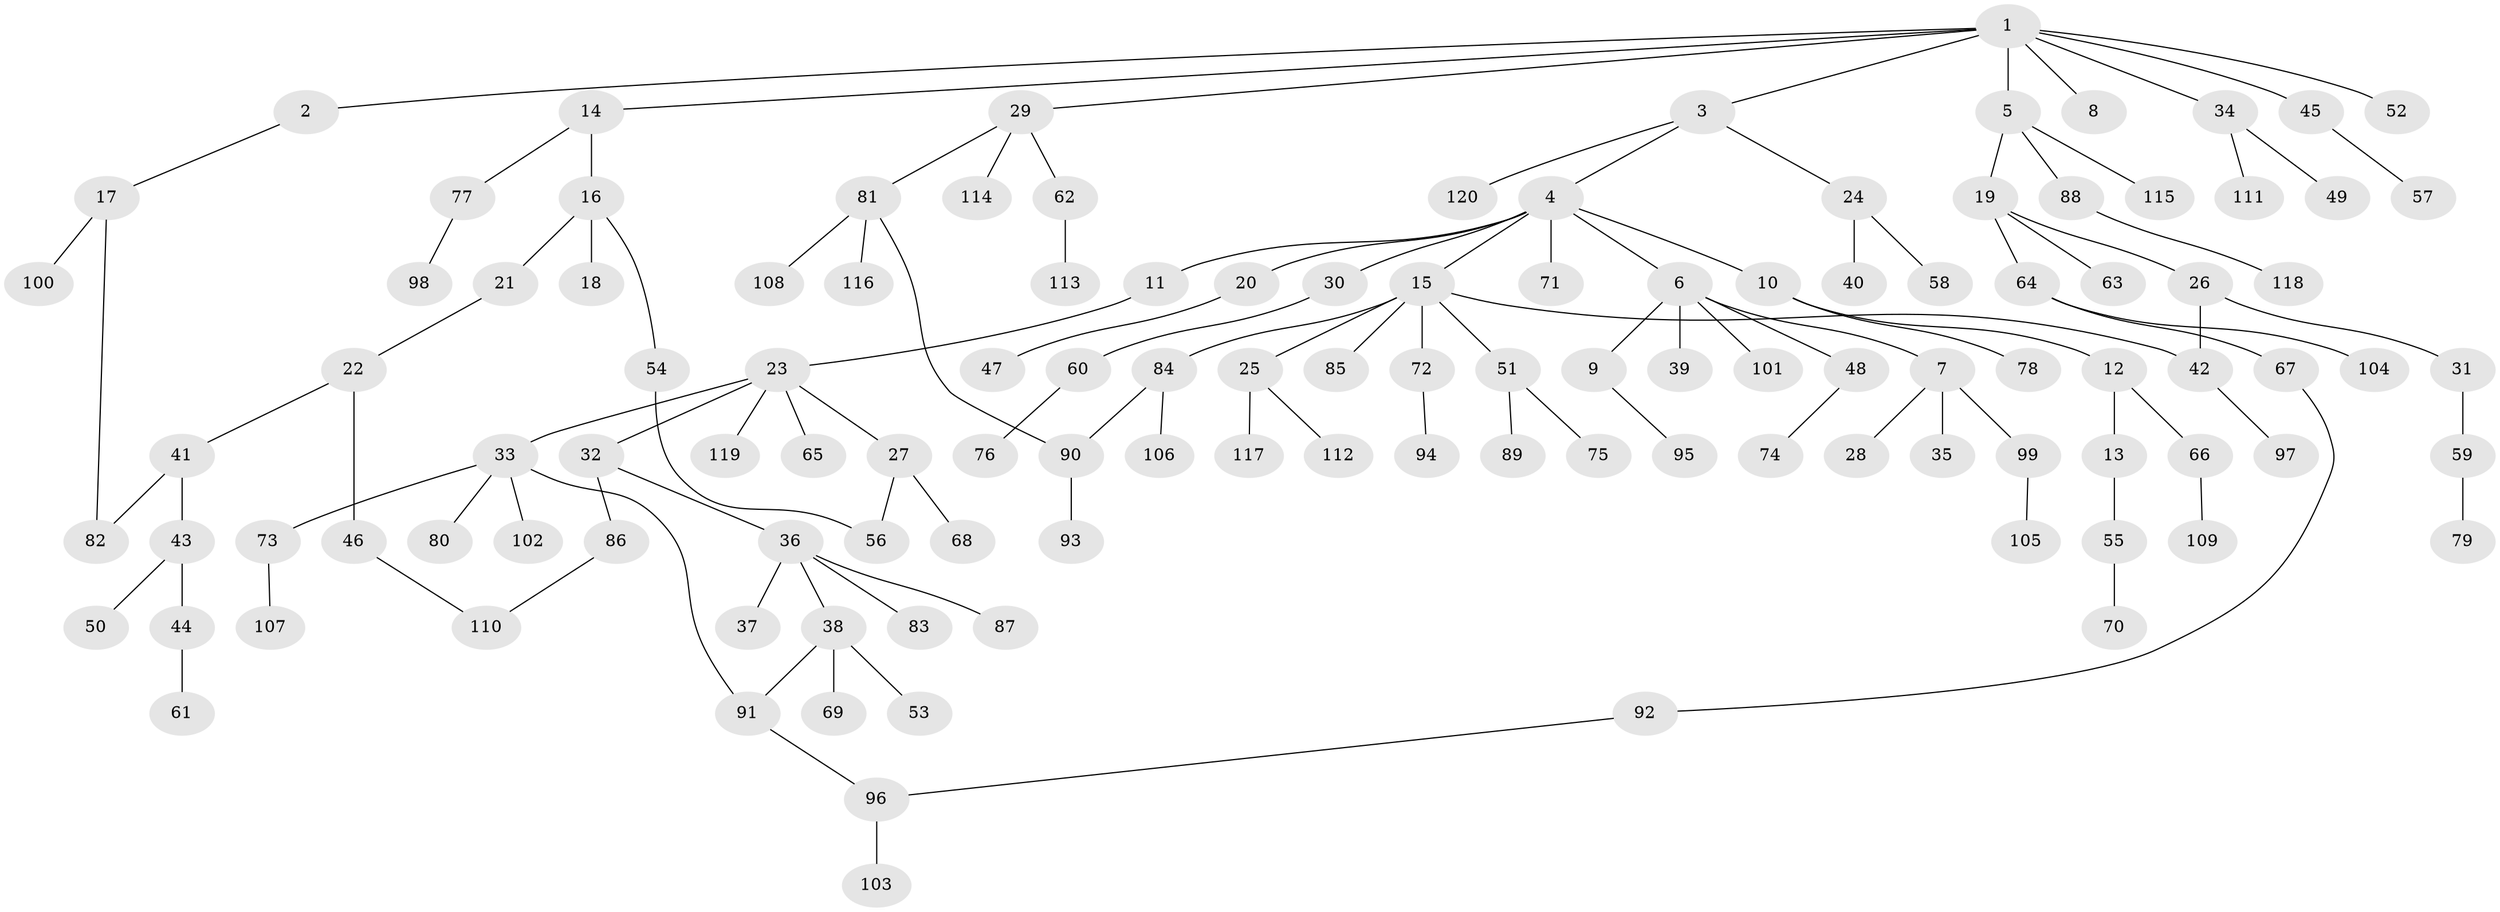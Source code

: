 // Generated by graph-tools (version 1.1) at 2025/13/03/09/25 04:13:24]
// undirected, 120 vertices, 126 edges
graph export_dot {
graph [start="1"]
  node [color=gray90,style=filled];
  1;
  2;
  3;
  4;
  5;
  6;
  7;
  8;
  9;
  10;
  11;
  12;
  13;
  14;
  15;
  16;
  17;
  18;
  19;
  20;
  21;
  22;
  23;
  24;
  25;
  26;
  27;
  28;
  29;
  30;
  31;
  32;
  33;
  34;
  35;
  36;
  37;
  38;
  39;
  40;
  41;
  42;
  43;
  44;
  45;
  46;
  47;
  48;
  49;
  50;
  51;
  52;
  53;
  54;
  55;
  56;
  57;
  58;
  59;
  60;
  61;
  62;
  63;
  64;
  65;
  66;
  67;
  68;
  69;
  70;
  71;
  72;
  73;
  74;
  75;
  76;
  77;
  78;
  79;
  80;
  81;
  82;
  83;
  84;
  85;
  86;
  87;
  88;
  89;
  90;
  91;
  92;
  93;
  94;
  95;
  96;
  97;
  98;
  99;
  100;
  101;
  102;
  103;
  104;
  105;
  106;
  107;
  108;
  109;
  110;
  111;
  112;
  113;
  114;
  115;
  116;
  117;
  118;
  119;
  120;
  1 -- 2;
  1 -- 3;
  1 -- 5;
  1 -- 8;
  1 -- 14;
  1 -- 29;
  1 -- 34;
  1 -- 45;
  1 -- 52;
  2 -- 17;
  3 -- 4;
  3 -- 24;
  3 -- 120;
  4 -- 6;
  4 -- 10;
  4 -- 11;
  4 -- 15;
  4 -- 20;
  4 -- 30;
  4 -- 71;
  5 -- 19;
  5 -- 88;
  5 -- 115;
  6 -- 7;
  6 -- 9;
  6 -- 39;
  6 -- 48;
  6 -- 101;
  7 -- 28;
  7 -- 35;
  7 -- 99;
  9 -- 95;
  10 -- 12;
  10 -- 78;
  11 -- 23;
  12 -- 13;
  12 -- 66;
  13 -- 55;
  14 -- 16;
  14 -- 77;
  15 -- 25;
  15 -- 42;
  15 -- 51;
  15 -- 72;
  15 -- 84;
  15 -- 85;
  16 -- 18;
  16 -- 21;
  16 -- 54;
  17 -- 100;
  17 -- 82;
  19 -- 26;
  19 -- 63;
  19 -- 64;
  20 -- 47;
  21 -- 22;
  22 -- 41;
  22 -- 46;
  23 -- 27;
  23 -- 32;
  23 -- 33;
  23 -- 65;
  23 -- 119;
  24 -- 40;
  24 -- 58;
  25 -- 112;
  25 -- 117;
  26 -- 31;
  26 -- 42;
  27 -- 56;
  27 -- 68;
  29 -- 62;
  29 -- 81;
  29 -- 114;
  30 -- 60;
  31 -- 59;
  32 -- 36;
  32 -- 86;
  33 -- 73;
  33 -- 80;
  33 -- 91;
  33 -- 102;
  34 -- 49;
  34 -- 111;
  36 -- 37;
  36 -- 38;
  36 -- 83;
  36 -- 87;
  38 -- 53;
  38 -- 69;
  38 -- 91;
  41 -- 43;
  41 -- 82;
  42 -- 97;
  43 -- 44;
  43 -- 50;
  44 -- 61;
  45 -- 57;
  46 -- 110;
  48 -- 74;
  51 -- 75;
  51 -- 89;
  54 -- 56;
  55 -- 70;
  59 -- 79;
  60 -- 76;
  62 -- 113;
  64 -- 67;
  64 -- 104;
  66 -- 109;
  67 -- 92;
  72 -- 94;
  73 -- 107;
  77 -- 98;
  81 -- 90;
  81 -- 108;
  81 -- 116;
  84 -- 106;
  84 -- 90;
  86 -- 110;
  88 -- 118;
  90 -- 93;
  91 -- 96;
  92 -- 96;
  96 -- 103;
  99 -- 105;
}
